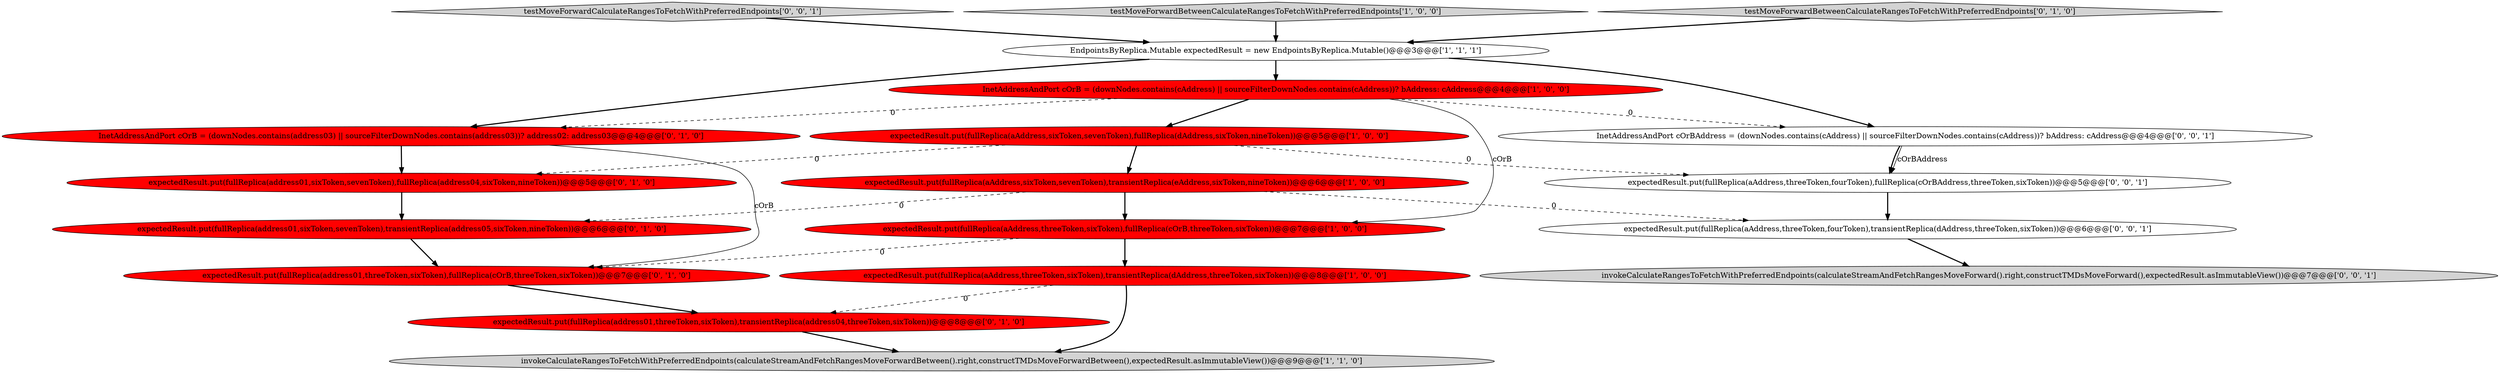 digraph {
7 [style = filled, label = "invokeCalculateRangesToFetchWithPreferredEndpoints(calculateStreamAndFetchRangesMoveForwardBetween().right,constructTMDsMoveForwardBetween(),expectedResult.asImmutableView())@@@9@@@['1', '1', '0']", fillcolor = lightgray, shape = ellipse image = "AAA0AAABBB1BBB"];
0 [style = filled, label = "expectedResult.put(fullReplica(aAddress,sixToken,sevenToken),fullReplica(dAddress,sixToken,nineToken))@@@5@@@['1', '0', '0']", fillcolor = red, shape = ellipse image = "AAA1AAABBB1BBB"];
18 [style = filled, label = "InetAddressAndPort cOrBAddress = (downNodes.contains(cAddress) || sourceFilterDownNodes.contains(cAddress))? bAddress: cAddress@@@4@@@['0', '0', '1']", fillcolor = white, shape = ellipse image = "AAA0AAABBB3BBB"];
16 [style = filled, label = "invokeCalculateRangesToFetchWithPreferredEndpoints(calculateStreamAndFetchRangesMoveForward().right,constructTMDsMoveForward(),expectedResult.asImmutableView())@@@7@@@['0', '0', '1']", fillcolor = lightgray, shape = ellipse image = "AAA0AAABBB3BBB"];
4 [style = filled, label = "expectedResult.put(fullReplica(aAddress,sixToken,sevenToken),transientReplica(eAddress,sixToken,nineToken))@@@6@@@['1', '0', '0']", fillcolor = red, shape = ellipse image = "AAA1AAABBB1BBB"];
11 [style = filled, label = "expectedResult.put(fullReplica(address01,threeToken,sixToken),transientReplica(address04,threeToken,sixToken))@@@8@@@['0', '1', '0']", fillcolor = red, shape = ellipse image = "AAA1AAABBB2BBB"];
17 [style = filled, label = "testMoveForwardCalculateRangesToFetchWithPreferredEndpoints['0', '0', '1']", fillcolor = lightgray, shape = diamond image = "AAA0AAABBB3BBB"];
8 [style = filled, label = "expectedResult.put(fullReplica(address01,threeToken,sixToken),fullReplica(cOrB,threeToken,sixToken))@@@7@@@['0', '1', '0']", fillcolor = red, shape = ellipse image = "AAA1AAABBB2BBB"];
2 [style = filled, label = "testMoveForwardBetweenCalculateRangesToFetchWithPreferredEndpoints['1', '0', '0']", fillcolor = lightgray, shape = diamond image = "AAA0AAABBB1BBB"];
13 [style = filled, label = "testMoveForwardBetweenCalculateRangesToFetchWithPreferredEndpoints['0', '1', '0']", fillcolor = lightgray, shape = diamond image = "AAA0AAABBB2BBB"];
14 [style = filled, label = "expectedResult.put(fullReplica(aAddress,threeToken,fourToken),fullReplica(cOrBAddress,threeToken,sixToken))@@@5@@@['0', '0', '1']", fillcolor = white, shape = ellipse image = "AAA0AAABBB3BBB"];
6 [style = filled, label = "EndpointsByReplica.Mutable expectedResult = new EndpointsByReplica.Mutable()@@@3@@@['1', '1', '1']", fillcolor = white, shape = ellipse image = "AAA0AAABBB1BBB"];
12 [style = filled, label = "InetAddressAndPort cOrB = (downNodes.contains(address03) || sourceFilterDownNodes.contains(address03))? address02: address03@@@4@@@['0', '1', '0']", fillcolor = red, shape = ellipse image = "AAA1AAABBB2BBB"];
10 [style = filled, label = "expectedResult.put(fullReplica(address01,sixToken,sevenToken),fullReplica(address04,sixToken,nineToken))@@@5@@@['0', '1', '0']", fillcolor = red, shape = ellipse image = "AAA1AAABBB2BBB"];
9 [style = filled, label = "expectedResult.put(fullReplica(address01,sixToken,sevenToken),transientReplica(address05,sixToken,nineToken))@@@6@@@['0', '1', '0']", fillcolor = red, shape = ellipse image = "AAA1AAABBB2BBB"];
3 [style = filled, label = "InetAddressAndPort cOrB = (downNodes.contains(cAddress) || sourceFilterDownNodes.contains(cAddress))? bAddress: cAddress@@@4@@@['1', '0', '0']", fillcolor = red, shape = ellipse image = "AAA1AAABBB1BBB"];
1 [style = filled, label = "expectedResult.put(fullReplica(aAddress,threeToken,sixToken),fullReplica(cOrB,threeToken,sixToken))@@@7@@@['1', '0', '0']", fillcolor = red, shape = ellipse image = "AAA1AAABBB1BBB"];
15 [style = filled, label = "expectedResult.put(fullReplica(aAddress,threeToken,fourToken),transientReplica(dAddress,threeToken,sixToken))@@@6@@@['0', '0', '1']", fillcolor = white, shape = ellipse image = "AAA0AAABBB3BBB"];
5 [style = filled, label = "expectedResult.put(fullReplica(aAddress,threeToken,sixToken),transientReplica(dAddress,threeToken,sixToken))@@@8@@@['1', '0', '0']", fillcolor = red, shape = ellipse image = "AAA1AAABBB1BBB"];
1->5 [style = bold, label=""];
6->3 [style = bold, label=""];
18->14 [style = solid, label="cOrBAddress"];
17->6 [style = bold, label=""];
2->6 [style = bold, label=""];
6->18 [style = bold, label=""];
3->18 [style = dashed, label="0"];
9->8 [style = bold, label=""];
15->16 [style = bold, label=""];
3->1 [style = solid, label="cOrB"];
0->10 [style = dashed, label="0"];
3->0 [style = bold, label=""];
12->8 [style = solid, label="cOrB"];
0->14 [style = dashed, label="0"];
4->9 [style = dashed, label="0"];
12->10 [style = bold, label=""];
3->12 [style = dashed, label="0"];
5->11 [style = dashed, label="0"];
0->4 [style = bold, label=""];
4->15 [style = dashed, label="0"];
5->7 [style = bold, label=""];
1->8 [style = dashed, label="0"];
14->15 [style = bold, label=""];
4->1 [style = bold, label=""];
10->9 [style = bold, label=""];
13->6 [style = bold, label=""];
8->11 [style = bold, label=""];
18->14 [style = bold, label=""];
11->7 [style = bold, label=""];
6->12 [style = bold, label=""];
}
